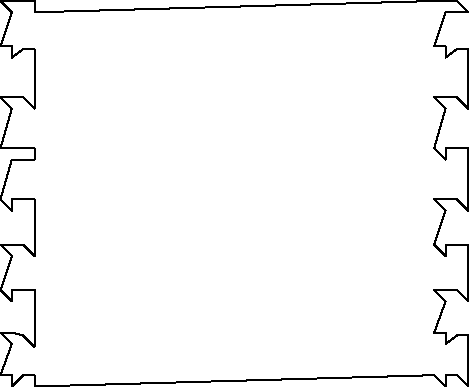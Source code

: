 unitsize(0.001cm);
// 44385.8
draw((8375,4700)--(8375,4900));
draw((8375,4900)--(8175,4900));
draw((8175,4900)--(8375,5450));
draw((8375,5450)--(8175,5650));
draw((8175,5650)--(8375,5650));
draw((8375,5650)--(8575,5600));
draw((8575,5600)--(8775,5400));
draw((8775,5400)--(8775,5600));
draw((8775,5600)--(8775,6200));
draw((8775,6200)--(8775,6400));
draw((8775,6400)--(8575,6400));
draw((8575,6400)--(8375,6400));
draw((8375,6400)--(8375,6200));
draw((8375,6200)--(8175,6400));
draw((8175,6400)--(8375,7000));
draw((8375,7000)--(8175,7200));
draw((8175,7200)--(8375,7200));
draw((8375,7200)--(8575,7200));
draw((8575,7200)--(8775,7000));
draw((8775,7000)--(8775,7200));
draw((8775,7200)--(8775,7800));
draw((8775,7800)--(8775,8000));
draw((8775,8000)--(8575,8000));
draw((8575,8000)--(8375,8000));
draw((8375,8000)--(8375,7800));
draw((8375,7800)--(8175,8000));
draw((8175,8000)--(8375,8700));
draw((8375,8700)--(8775,8700));
draw((8775,8700)--(8775,8900));
draw((8775,8900)--(8575,8900));
draw((8575,8900)--(8375,8900));
draw((8375,8900)--(8175,8900));
draw((8175,8900)--(8375,9600));
draw((8375,9600)--(8175,9800));
draw((8175,9800)--(8375,9800));
draw((8375,9800)--(8575,9800));
draw((8575,9800)--(8775,9600));
draw((8775,9600)--(8775,9800));
draw((8775,9800)--(8775,10450));
draw((8775,10450)--(8775,10650));
draw((8775,10650)--(8575,10650));
draw((8575,10650)--(8375,10500));
draw((8375,10500)--(8375,10700));
draw((8375,10700)--(8175,10700));
draw((8175,10700)--(8375,11300));
draw((8375,11300)--(8175,11500));
draw((8175,11500)--(8375,11500));
draw((8375,11500)--(8575,11500));
draw((8575,11500)--(8775,11500));
draw((8775,11500)--(8775,11300));
draw((8775,11300)--(15825,11500));
draw((15825,11500)--(16025,11500));
draw((16025,11500)--(16225,11500));
draw((16225,11500)--(16425,11300));
draw((16425,11300)--(16025,11300));
draw((16025,11300)--(15825,10700));
draw((15825,10700)--(16025,10700));
draw((16025,10700)--(16025,10500));
draw((16025,10500)--(16225,10650));
draw((16225,10650)--(16425,10650));
draw((16425,10650)--(16425,10450));
draw((16425,10450)--(16425,9800));
draw((16425,9800)--(16425,9600));
draw((16425,9600)--(16225,9800));
draw((16225,9800)--(16025,9800));
draw((16025,9800)--(15825,9800));
draw((15825,9800)--(16025,9600));
draw((16025,9600)--(15825,8900));
draw((15825,8900)--(16025,8700));
draw((16025,8700)--(16025,8900));
draw((16025,8900)--(16225,8900));
draw((16225,8900)--(16425,8900));
draw((16425,8900)--(16425,8700));
draw((16425,8700)--(16425,8000));
draw((16425,8000)--(16425,7800));
draw((16425,7800)--(16225,8000));
draw((16225,8000)--(16025,8000));
draw((16025,8000)--(15825,8000));
draw((15825,8000)--(16025,7800));
draw((16025,7800)--(15825,7200));
draw((15825,7200)--(16025,7000));
draw((16025,7000)--(16025,7200));
draw((16025,7200)--(16225,7200));
draw((16225,7200)--(16425,7200));
draw((16425,7200)--(16425,7000));
draw((16425,7000)--(16425,6400));
draw((16425,6400)--(16425,6200));
draw((16425,6200)--(16225,6400));
draw((16225,6400)--(16025,6400));
draw((16025,6400)--(15825,6400));
draw((15825,6400)--(16025,6200));
draw((16025,6200)--(15825,5650));
draw((15825,5650)--(16025,5650));
draw((16025,5650)--(16025,5450));
draw((16025,5450)--(16225,5600));
draw((16225,5600)--(16425,5600));
draw((16425,5600)--(16425,5400));
draw((16425,5400)--(16425,4900));
draw((16425,4900)--(16425,4700));
draw((16425,4700)--(16225,4900));
draw((16225,4900)--(16025,4900));
draw((16025,4900)--(16025,4700));
draw((16025,4700)--(15825,4900));
draw((15825,4900)--(8775,4700));
draw((8775,4700)--(8775,4900));
draw((8775,4900)--(8575,4900));
draw((8575,4900)--(8375,4700));
